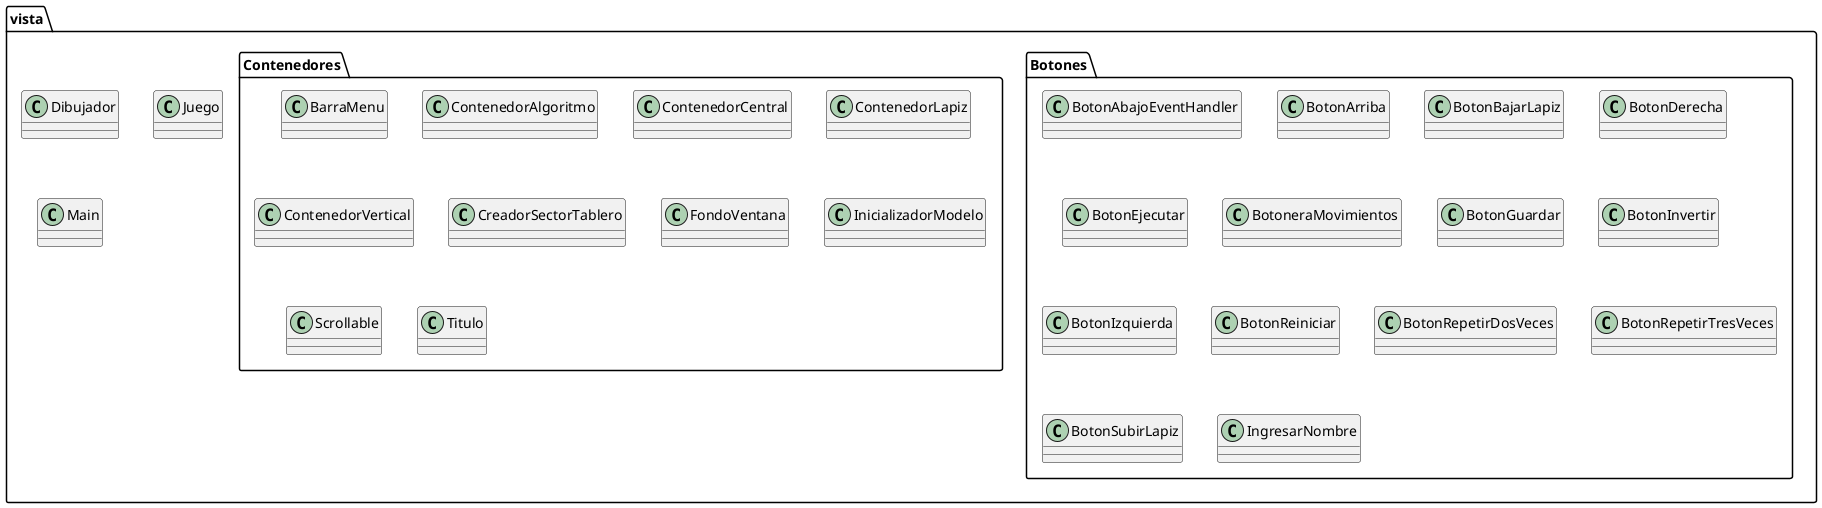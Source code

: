 @startuml
package vista{
    package Botones{
        class BotonAbajoEventHandler
        class BotonArriba
        class BotonBajarLapiz
        class BotonDerecha
        class BotonEjecutar
        class BotoneraMovimientos
        class BotonGuardar
        class BotonInvertir
        class BotonIzquierda
        class BotonReiniciar
        class BotonRepetirDosVeces
        class BotonRepetirTresVeces
        class BotonSubirLapiz
        class IngresarNombre
    }
    package Contenedores{
        class BarraMenu
        class ContenedorAlgoritmo
        class ContenedorCentral
        class ContenedorLapiz
        class ContenedorVertical
        class CreadorSectorTablero
        class FondoVentana
        class InicializadorModelo
        class Scrollable
        class Titulo
    }
    class Dibujador
    class Juego
    class Main
}
@enduml
